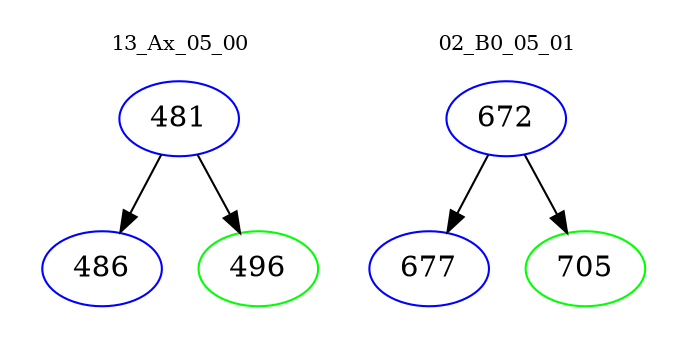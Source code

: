 digraph{
subgraph cluster_0 {
color = white
label = "13_Ax_05_00";
fontsize=10;
T0_481 [label="481", color="blue"]
T0_481 -> T0_486 [color="black"]
T0_486 [label="486", color="blue"]
T0_481 -> T0_496 [color="black"]
T0_496 [label="496", color="green"]
}
subgraph cluster_1 {
color = white
label = "02_B0_05_01";
fontsize=10;
T1_672 [label="672", color="blue"]
T1_672 -> T1_677 [color="black"]
T1_677 [label="677", color="blue"]
T1_672 -> T1_705 [color="black"]
T1_705 [label="705", color="green"]
}
}
